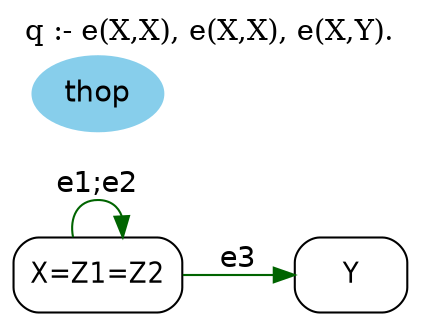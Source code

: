digraph G {
	graph [bb="0,0,181,146",
		label="q :- e(X,X), e(X,X), e(X,Y).",
		labelloc=t,
		lheight=0.21,
		lp="90.5,134.5",
		lwidth=2.19,
		rankdir=LR
	];
	node [label="\N"];
	X	 [fontname="Helvetica-Narrow",
		height=0.5,
		label="X=Z1=Z2",
		pos="37.5,18",
		shape=box,
		style=rounded,
		width=1.0417];
	X -> X	 [color=darkgreen,
		fontname=helvetica,
		label="e1;e2",
		lp="37.5,61.5",
		pos="e,48.716,36.153 26.284,36.153 24.558,45.539 28.297,54 37.5,54 43.108,54 46.687,50.858 48.237,46.28"];
	Y	 [fontname="Helvetica-Narrow",
		height=0.5,
		pos="154,18",
		shape=box,
		style=rounded,
		width=0.75];
	X -> Y	 [color=darkgreen,
		fontname=helvetica,
		label=e3,
		lp="101,25.5",
		pos="e,126.91,18 75.003,18 88.334,18 103.33,18 116.65,18"];
	thop	 [color=skyblue,
		fillcolor=skyblue,
		fontname=helvetica,
		height=0.5,
		pos="37.5,105",
		shape=oval,
		style="filled,rounded",
		width=0.79437];
}
